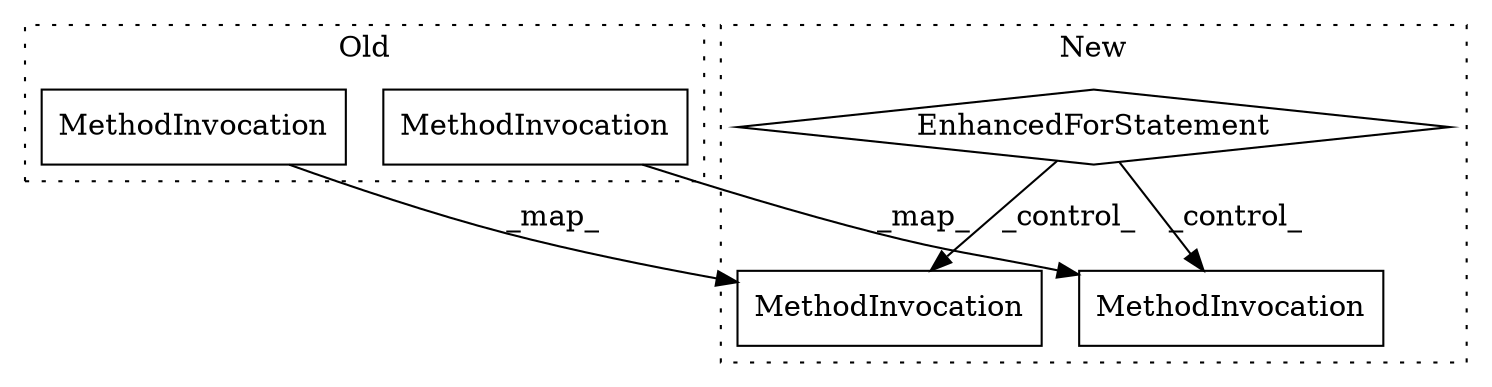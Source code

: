 digraph G {
subgraph cluster0 {
3 [label="MethodInvocation" a="32" s="6164,6194" l="10,1" shape="box"];
4 [label="MethodInvocation" a="32" s="6334,6363" l="10,1" shape="box"];
label = "Old";
style="dotted";
}
subgraph cluster1 {
1 [label="MethodInvocation" a="32" s="6302,6331" l="10,1" shape="box"];
2 [label="MethodInvocation" a="32" s="6481,6509" l="10,1" shape="box"];
5 [label="EnhancedForStatement" a="70" s="6170,6213" l="5,2" shape="diamond"];
label = "New";
style="dotted";
}
3 -> 1 [label="_map_"];
4 -> 2 [label="_map_"];
5 -> 2 [label="_control_"];
5 -> 1 [label="_control_"];
}